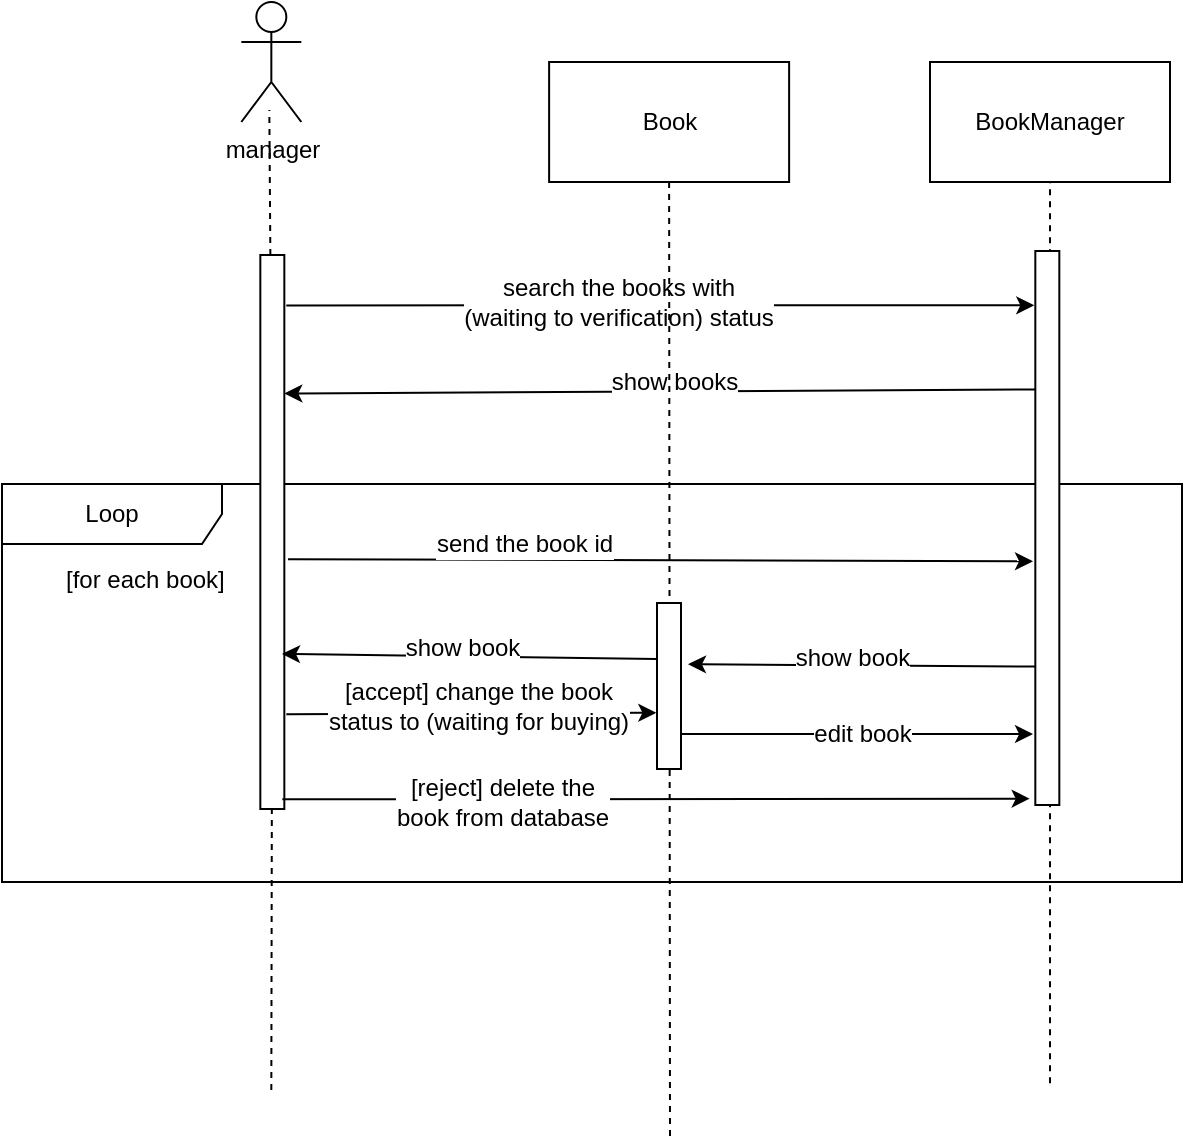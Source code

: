 <mxfile version="10.6.8" type="github"><diagram id="P_jgdUaZR1RVqcQm-a9g" name="Page-1"><mxGraphModel dx="-50" dy="454" grid="1" gridSize="10" guides="1" tooltips="1" connect="1" arrows="1" fold="1" page="1" pageScale="1" pageWidth="850" pageHeight="1100" math="0" shadow="0"><root><mxCell id="0"/><mxCell id="1" parent="0"/><mxCell id="R5Jppxe1es5lbfI6ZaOZ-14" value="Loop" style="shape=umlFrame;whiteSpace=wrap;html=1;width=110;height=30;" parent="1" vertex="1"><mxGeometry x="930" y="451" width="590" height="199" as="geometry"/></mxCell><mxCell id="R5Jppxe1es5lbfI6ZaOZ-1" value="manager" style="shape=umlActor;verticalLabelPosition=bottom;labelBackgroundColor=#ffffff;verticalAlign=top;html=1;outlineConnect=0;" parent="1" vertex="1"><mxGeometry x="1049.667" y="210" width="30" height="60" as="geometry"/></mxCell><mxCell id="R5Jppxe1es5lbfI6ZaOZ-2" value="" style="endArrow=none;dashed=1;html=1;" parent="1" source="R5Jppxe1es5lbfI6ZaOZ-3" edge="1"><mxGeometry width="50" height="50" relative="1" as="geometry"><mxPoint x="1063.667" y="740" as="sourcePoint"/><mxPoint x="1063.667" y="264" as="targetPoint"/></mxGeometry></mxCell><mxCell id="R5Jppxe1es5lbfI6ZaOZ-3" value="" style="rounded=0;whiteSpace=wrap;html=1;rotation=-90;" parent="1" vertex="1"><mxGeometry x="926.667" y="469" width="277" height="12" as="geometry"/></mxCell><mxCell id="R5Jppxe1es5lbfI6ZaOZ-4" value="" style="endArrow=none;dashed=1;html=1;" parent="1" target="R5Jppxe1es5lbfI6ZaOZ-3" edge="1"><mxGeometry width="50" height="50" relative="1" as="geometry"><mxPoint x="1064.667" y="754" as="sourcePoint"/><mxPoint x="1063.667" y="264" as="targetPoint"/></mxGeometry></mxCell><mxCell id="R5Jppxe1es5lbfI6ZaOZ-6" value="BookManager" style="rounded=0;whiteSpace=wrap;html=1;" parent="1" vertex="1"><mxGeometry x="1394" y="240" width="120" height="60" as="geometry"/></mxCell><mxCell id="R5Jppxe1es5lbfI6ZaOZ-7" value="" style="endArrow=none;dashed=1;html=1;entryX=0.5;entryY=1;entryDx=0;entryDy=0;" parent="1" target="R5Jppxe1es5lbfI6ZaOZ-6" edge="1"><mxGeometry width="50" height="50" relative="1" as="geometry"><mxPoint x="1454" y="750.571" as="sourcePoint"/><mxPoint x="1464" y="350" as="targetPoint"/></mxGeometry></mxCell><mxCell id="R5Jppxe1es5lbfI6ZaOZ-8" value="" style="rounded=0;whiteSpace=wrap;html=1;rotation=-90;" parent="1" vertex="1"><mxGeometry x="1314.167" y="467" width="277" height="12" as="geometry"/></mxCell><mxCell id="R5Jppxe1es5lbfI6ZaOZ-10" value="" style="endArrow=classic;html=1;exitX=0.909;exitY=1.081;exitDx=0;exitDy=0;exitPerimeter=0;entryX=0.902;entryY=-0.044;entryDx=0;entryDy=0;entryPerimeter=0;" parent="1" source="R5Jppxe1es5lbfI6ZaOZ-3" target="R5Jppxe1es5lbfI6ZaOZ-8" edge="1"><mxGeometry width="50" height="50" relative="1" as="geometry"><mxPoint x="1256" y="358.286" as="sourcePoint"/><mxPoint x="1210" y="410" as="targetPoint"/></mxGeometry></mxCell><mxCell id="R5Jppxe1es5lbfI6ZaOZ-11" value="search the books with &lt;br&gt;(waiting to verification)&amp;nbsp;status" style="text;html=1;resizable=0;points=[];align=center;verticalAlign=middle;labelBackgroundColor=#ffffff;" parent="R5Jppxe1es5lbfI6ZaOZ-10" vertex="1" connectable="0"><mxGeometry x="-0.118" y="5" relative="1" as="geometry"><mxPoint x="0.5" y="3.5" as="offset"/></mxGeometry></mxCell><mxCell id="R5Jppxe1es5lbfI6ZaOZ-12" value="" style="endArrow=classic;html=1;exitX=0.75;exitY=0;exitDx=0;exitDy=0;entryX=0.75;entryY=1;entryDx=0;entryDy=0;" parent="1" source="R5Jppxe1es5lbfI6ZaOZ-8" target="R5Jppxe1es5lbfI6ZaOZ-3" edge="1"><mxGeometry width="50" height="50" relative="1" as="geometry"><mxPoint x="1070.143" y="400.071" as="sourcePoint"/><mxPoint x="1110" y="420" as="targetPoint"/></mxGeometry></mxCell><mxCell id="R5Jppxe1es5lbfI6ZaOZ-13" value="show books" style="text;html=1;resizable=0;points=[];align=center;verticalAlign=middle;labelBackgroundColor=#ffffff;" parent="R5Jppxe1es5lbfI6ZaOZ-12" vertex="1" connectable="0"><mxGeometry x="-0.118" y="5" relative="1" as="geometry"><mxPoint x="-15" y="-9.5" as="offset"/></mxGeometry></mxCell><mxCell id="R5Jppxe1es5lbfI6ZaOZ-15" value="Book" style="rounded=0;whiteSpace=wrap;html=1;" parent="1" vertex="1"><mxGeometry x="1203.559" y="240" width="120" height="60" as="geometry"/></mxCell><mxCell id="R5Jppxe1es5lbfI6ZaOZ-16" value="" style="endArrow=none;dashed=1;html=1;entryX=0.5;entryY=1;entryDx=0;entryDy=0;" parent="1" target="R5Jppxe1es5lbfI6ZaOZ-15" edge="1"><mxGeometry width="50" height="50" relative="1" as="geometry"><mxPoint x="1264" y="777.059" as="sourcePoint"/><mxPoint x="1263" y="330" as="targetPoint"/></mxGeometry></mxCell><mxCell id="R5Jppxe1es5lbfI6ZaOZ-17" value="[for each book]" style="text;html=1;resizable=0;points=[];autosize=1;align=left;verticalAlign=top;spacingTop=-4;" parent="1" vertex="1"><mxGeometry x="959.5" y="489" width="90" height="20" as="geometry"/></mxCell><mxCell id="R5Jppxe1es5lbfI6ZaOZ-18" value="" style="endArrow=classic;html=1;exitX=0.451;exitY=1.153;exitDx=0;exitDy=0;entryX=0.44;entryY=-0.097;entryDx=0;entryDy=0;entryPerimeter=0;exitPerimeter=0;" parent="1" source="R5Jppxe1es5lbfI6ZaOZ-3" target="R5Jppxe1es5lbfI6ZaOZ-8" edge="1"><mxGeometry width="50" height="50" relative="1" as="geometry"><mxPoint x="1452.833" y="520.167" as="sourcePoint"/><mxPoint x="1077.833" y="521.833" as="targetPoint"/></mxGeometry></mxCell><mxCell id="R5Jppxe1es5lbfI6ZaOZ-19" value="send the book id" style="text;html=1;resizable=0;points=[];align=center;verticalAlign=middle;labelBackgroundColor=#ffffff;" parent="R5Jppxe1es5lbfI6ZaOZ-18" vertex="1" connectable="0"><mxGeometry x="-0.118" y="5" relative="1" as="geometry"><mxPoint x="-47" y="-3" as="offset"/></mxGeometry></mxCell><mxCell id="R5Jppxe1es5lbfI6ZaOZ-20" value="" style="rounded=0;whiteSpace=wrap;html=1;rotation=-90;" parent="1" vertex="1"><mxGeometry x="1222" y="546" width="83" height="12" as="geometry"/></mxCell><mxCell id="R5Jppxe1es5lbfI6ZaOZ-22" value="" style="endArrow=classic;html=1;exitX=0.25;exitY=0;exitDx=0;exitDy=0;entryX=0.631;entryY=1.292;entryDx=0;entryDy=0;entryPerimeter=0;" parent="1" source="R5Jppxe1es5lbfI6ZaOZ-8" target="R5Jppxe1es5lbfI6ZaOZ-20" edge="1"><mxGeometry width="50" height="50" relative="1" as="geometry"><mxPoint x="1452.333" y="535.167" as="sourcePoint"/><mxPoint x="1300" y="537" as="targetPoint"/></mxGeometry></mxCell><mxCell id="R5Jppxe1es5lbfI6ZaOZ-23" value="show book&lt;br&gt;" style="text;html=1;resizable=0;points=[];align=center;verticalAlign=middle;labelBackgroundColor=#ffffff;" parent="R5Jppxe1es5lbfI6ZaOZ-22" vertex="1" connectable="0"><mxGeometry x="-0.118" y="5" relative="1" as="geometry"><mxPoint x="-15" y="-9.5" as="offset"/></mxGeometry></mxCell><mxCell id="R5Jppxe1es5lbfI6ZaOZ-24" value="" style="endArrow=classic;html=1;exitX=0.25;exitY=0;exitDx=0;exitDy=0;entryX=0.28;entryY=0.903;entryDx=0;entryDy=0;entryPerimeter=0;" parent="1" target="R5Jppxe1es5lbfI6ZaOZ-3" edge="1"><mxGeometry width="50" height="50" relative="1" as="geometry"><mxPoint x="1257.333" y="538.5" as="sourcePoint"/><mxPoint x="1079.833" y="536" as="targetPoint"/></mxGeometry></mxCell><mxCell id="R5Jppxe1es5lbfI6ZaOZ-25" value="show book&lt;br&gt;" style="text;html=1;resizable=0;points=[];align=center;verticalAlign=middle;labelBackgroundColor=#ffffff;" parent="R5Jppxe1es5lbfI6ZaOZ-24" vertex="1" connectable="0"><mxGeometry x="-0.118" y="5" relative="1" as="geometry"><mxPoint x="-15" y="-9.5" as="offset"/></mxGeometry></mxCell><mxCell id="R5Jppxe1es5lbfI6ZaOZ-26" value="" style="endArrow=classic;html=1;exitX=0.171;exitY=1.083;exitDx=0;exitDy=0;entryX=0.339;entryY=-0.028;entryDx=0;entryDy=0;entryPerimeter=0;exitPerimeter=0;" parent="1" source="R5Jppxe1es5lbfI6ZaOZ-3" target="R5Jppxe1es5lbfI6ZaOZ-20" edge="1"><mxGeometry width="50" height="50" relative="1" as="geometry"><mxPoint x="1267.333" y="548.5" as="sourcePoint"/><mxPoint x="1079.667" y="546.167" as="targetPoint"/></mxGeometry></mxCell><mxCell id="R5Jppxe1es5lbfI6ZaOZ-27" value="[accept] change the book&lt;br&gt;status to (waiting for buying)&lt;br&gt;" style="text;html=1;resizable=0;points=[];align=center;verticalAlign=middle;labelBackgroundColor=#ffffff;" parent="R5Jppxe1es5lbfI6ZaOZ-26" vertex="1" connectable="0"><mxGeometry x="-0.118" y="5" relative="1" as="geometry"><mxPoint x="14" y="0.5" as="offset"/></mxGeometry></mxCell><mxCell id="R5Jppxe1es5lbfI6ZaOZ-28" value="" style="endArrow=classic;html=1;entryX=0.128;entryY=-0.097;entryDx=0;entryDy=0;entryPerimeter=0;" parent="1" target="R5Jppxe1es5lbfI6ZaOZ-8" edge="1"><mxGeometry width="50" height="50" relative="1" as="geometry"><mxPoint x="1270" y="576" as="sourcePoint"/><mxPoint x="1267.167" y="577" as="targetPoint"/></mxGeometry></mxCell><mxCell id="R5Jppxe1es5lbfI6ZaOZ-29" value="edit book&lt;br&gt;" style="text;html=1;resizable=0;points=[];align=center;verticalAlign=middle;labelBackgroundColor=#ffffff;" parent="R5Jppxe1es5lbfI6ZaOZ-28" vertex="1" connectable="0"><mxGeometry x="-0.118" y="5" relative="1" as="geometry"><mxPoint x="12.5" y="5" as="offset"/></mxGeometry></mxCell><mxCell id="R5Jppxe1es5lbfI6ZaOZ-30" value="" style="endArrow=classic;html=1;exitX=0.171;exitY=1.083;exitDx=0;exitDy=0;entryX=0.04;entryY=-0.236;entryDx=0;entryDy=0;entryPerimeter=0;exitPerimeter=0;" parent="1" edge="1"><mxGeometry width="50" height="50" relative="1" as="geometry"><mxPoint x="1070.167" y="608.667" as="sourcePoint"/><mxPoint x="1443.833" y="608.333" as="targetPoint"/></mxGeometry></mxCell><mxCell id="R5Jppxe1es5lbfI6ZaOZ-31" value="[reject] delete the &lt;br&gt;book from database&lt;br&gt;" style="text;html=1;resizable=0;points=[];align=center;verticalAlign=middle;labelBackgroundColor=#ffffff;" parent="R5Jppxe1es5lbfI6ZaOZ-30" vertex="1" connectable="0"><mxGeometry x="-0.118" y="5" relative="1" as="geometry"><mxPoint x="-55" y="6.5" as="offset"/></mxGeometry></mxCell></root></mxGraphModel></diagram></mxfile>
